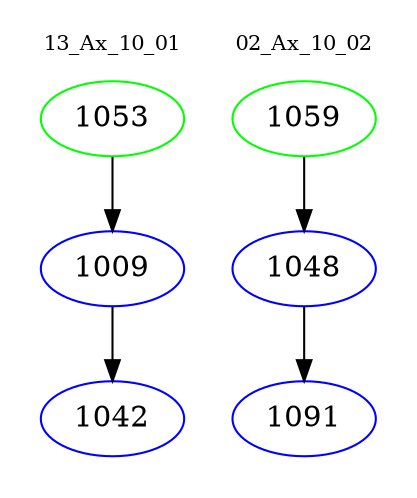 digraph{
subgraph cluster_0 {
color = white
label = "13_Ax_10_01";
fontsize=10;
T0_1053 [label="1053", color="green"]
T0_1053 -> T0_1009 [color="black"]
T0_1009 [label="1009", color="blue"]
T0_1009 -> T0_1042 [color="black"]
T0_1042 [label="1042", color="blue"]
}
subgraph cluster_1 {
color = white
label = "02_Ax_10_02";
fontsize=10;
T1_1059 [label="1059", color="green"]
T1_1059 -> T1_1048 [color="black"]
T1_1048 [label="1048", color="blue"]
T1_1048 -> T1_1091 [color="black"]
T1_1091 [label="1091", color="blue"]
}
}
